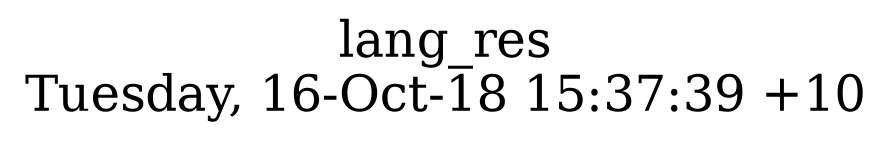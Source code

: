 digraph G {
fontsize="24";
label="lang_res\nTuesday, 16-Oct-18 15:37:39 +10";
nojustify=true;
ordering=out;
rankdir=LR;
size="30";
}
